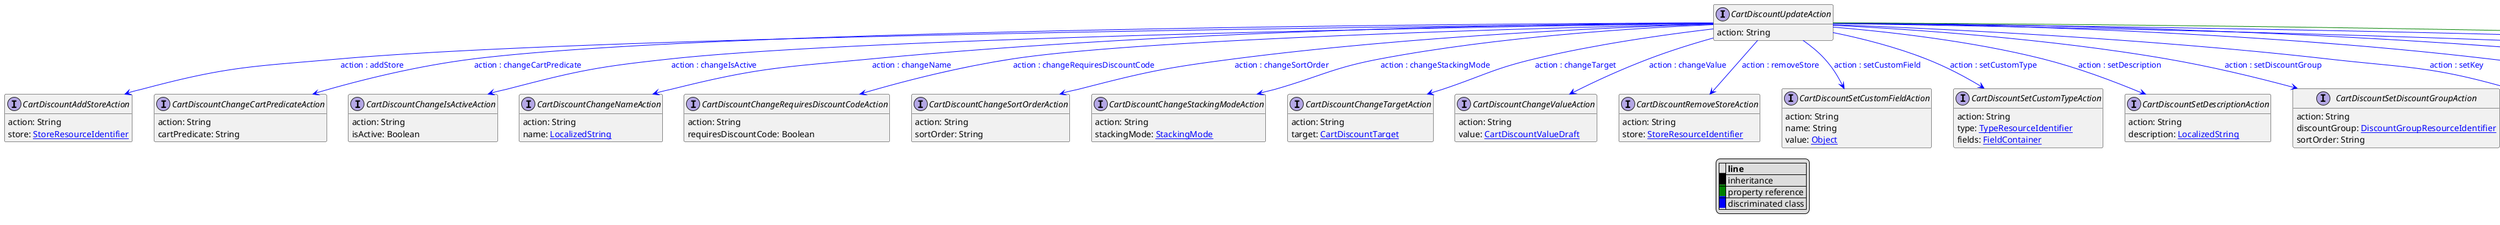 @startuml

hide empty fields
hide empty methods
legend
|= |= line |
|<back:black>   </back>| inheritance |
|<back:green>   </back>| property reference |
|<back:blue>   </back>| discriminated class |
endlegend
interface CartDiscountUpdateAction [[CartDiscountUpdateAction.svg]]  {
    action: String
}


interface CartDiscountAddStoreAction [[CartDiscountAddStoreAction.svg]]  {
    action: String
    store: [[StoreResourceIdentifier.svg StoreResourceIdentifier]]
}
interface CartDiscountChangeCartPredicateAction [[CartDiscountChangeCartPredicateAction.svg]]  {
    action: String
    cartPredicate: String
}
interface CartDiscountChangeIsActiveAction [[CartDiscountChangeIsActiveAction.svg]]  {
    action: String
    isActive: Boolean
}
interface CartDiscountChangeNameAction [[CartDiscountChangeNameAction.svg]]  {
    action: String
    name: [[LocalizedString.svg LocalizedString]]
}
interface CartDiscountChangeRequiresDiscountCodeAction [[CartDiscountChangeRequiresDiscountCodeAction.svg]]  {
    action: String
    requiresDiscountCode: Boolean
}
interface CartDiscountChangeSortOrderAction [[CartDiscountChangeSortOrderAction.svg]]  {
    action: String
    sortOrder: String
}
interface CartDiscountChangeStackingModeAction [[CartDiscountChangeStackingModeAction.svg]]  {
    action: String
    stackingMode: [[StackingMode.svg StackingMode]]
}
interface CartDiscountChangeTargetAction [[CartDiscountChangeTargetAction.svg]]  {
    action: String
    target: [[CartDiscountTarget.svg CartDiscountTarget]]
}
interface CartDiscountChangeValueAction [[CartDiscountChangeValueAction.svg]]  {
    action: String
    value: [[CartDiscountValueDraft.svg CartDiscountValueDraft]]
}
interface CartDiscountRemoveStoreAction [[CartDiscountRemoveStoreAction.svg]]  {
    action: String
    store: [[StoreResourceIdentifier.svg StoreResourceIdentifier]]
}
interface CartDiscountSetCustomFieldAction [[CartDiscountSetCustomFieldAction.svg]]  {
    action: String
    name: String
    value: [[Object.svg Object]]
}
interface CartDiscountSetCustomTypeAction [[CartDiscountSetCustomTypeAction.svg]]  {
    action: String
    type: [[TypeResourceIdentifier.svg TypeResourceIdentifier]]
    fields: [[FieldContainer.svg FieldContainer]]
}
interface CartDiscountSetDescriptionAction [[CartDiscountSetDescriptionAction.svg]]  {
    action: String
    description: [[LocalizedString.svg LocalizedString]]
}
interface CartDiscountSetDiscountGroupAction [[CartDiscountSetDiscountGroupAction.svg]]  {
    action: String
    discountGroup: [[DiscountGroupResourceIdentifier.svg DiscountGroupResourceIdentifier]]
    sortOrder: String
}
interface CartDiscountSetKeyAction [[CartDiscountSetKeyAction.svg]]  {
    action: String
    key: String
}
interface CartDiscountSetStoresAction [[CartDiscountSetStoresAction.svg]]  {
    action: String
    stores: [[StoreResourceIdentifier.svg List<StoreResourceIdentifier>]]
}
interface CartDiscountSetValidFromAction [[CartDiscountSetValidFromAction.svg]]  {
    action: String
    validFrom: DateTime
}
interface CartDiscountSetValidFromAndUntilAction [[CartDiscountSetValidFromAndUntilAction.svg]]  {
    action: String
    validFrom: DateTime
    validUntil: DateTime
}
interface CartDiscountSetValidUntilAction [[CartDiscountSetValidUntilAction.svg]]  {
    action: String
    validUntil: DateTime
}
interface CartDiscountUpdate [[CartDiscountUpdate.svg]]  {
    version: Long
    actions: [[CartDiscountUpdateAction.svg List<CartDiscountUpdateAction>]]
}
CartDiscountUpdateAction --> CartDiscountAddStoreAction #blue;text:blue : "action : addStore"
CartDiscountUpdateAction --> CartDiscountChangeCartPredicateAction #blue;text:blue : "action : changeCartPredicate"
CartDiscountUpdateAction --> CartDiscountChangeIsActiveAction #blue;text:blue : "action : changeIsActive"
CartDiscountUpdateAction --> CartDiscountChangeNameAction #blue;text:blue : "action : changeName"
CartDiscountUpdateAction --> CartDiscountChangeRequiresDiscountCodeAction #blue;text:blue : "action : changeRequiresDiscountCode"
CartDiscountUpdateAction --> CartDiscountChangeSortOrderAction #blue;text:blue : "action : changeSortOrder"
CartDiscountUpdateAction --> CartDiscountChangeStackingModeAction #blue;text:blue : "action : changeStackingMode"
CartDiscountUpdateAction --> CartDiscountChangeTargetAction #blue;text:blue : "action : changeTarget"
CartDiscountUpdateAction --> CartDiscountChangeValueAction #blue;text:blue : "action : changeValue"
CartDiscountUpdateAction --> CartDiscountRemoveStoreAction #blue;text:blue : "action : removeStore"
CartDiscountUpdateAction --> CartDiscountSetCustomFieldAction #blue;text:blue : "action : setCustomField"
CartDiscountUpdateAction --> CartDiscountSetCustomTypeAction #blue;text:blue : "action : setCustomType"
CartDiscountUpdateAction --> CartDiscountSetDescriptionAction #blue;text:blue : "action : setDescription"
CartDiscountUpdateAction --> CartDiscountSetDiscountGroupAction #blue;text:blue : "action : setDiscountGroup"
CartDiscountUpdateAction --> CartDiscountSetKeyAction #blue;text:blue : "action : setKey"
CartDiscountUpdateAction --> CartDiscountSetStoresAction #blue;text:blue : "action : setStores"
CartDiscountUpdateAction --> CartDiscountSetValidFromAction #blue;text:blue : "action : setValidFrom"
CartDiscountUpdateAction --> CartDiscountSetValidFromAndUntilAction #blue;text:blue : "action : setValidFromAndUntil"
CartDiscountUpdateAction --> CartDiscountSetValidUntilAction #blue;text:blue : "action : setValidUntil"
CartDiscountUpdateAction --> CartDiscountUpdate #green;text:green : "actions"
@enduml
